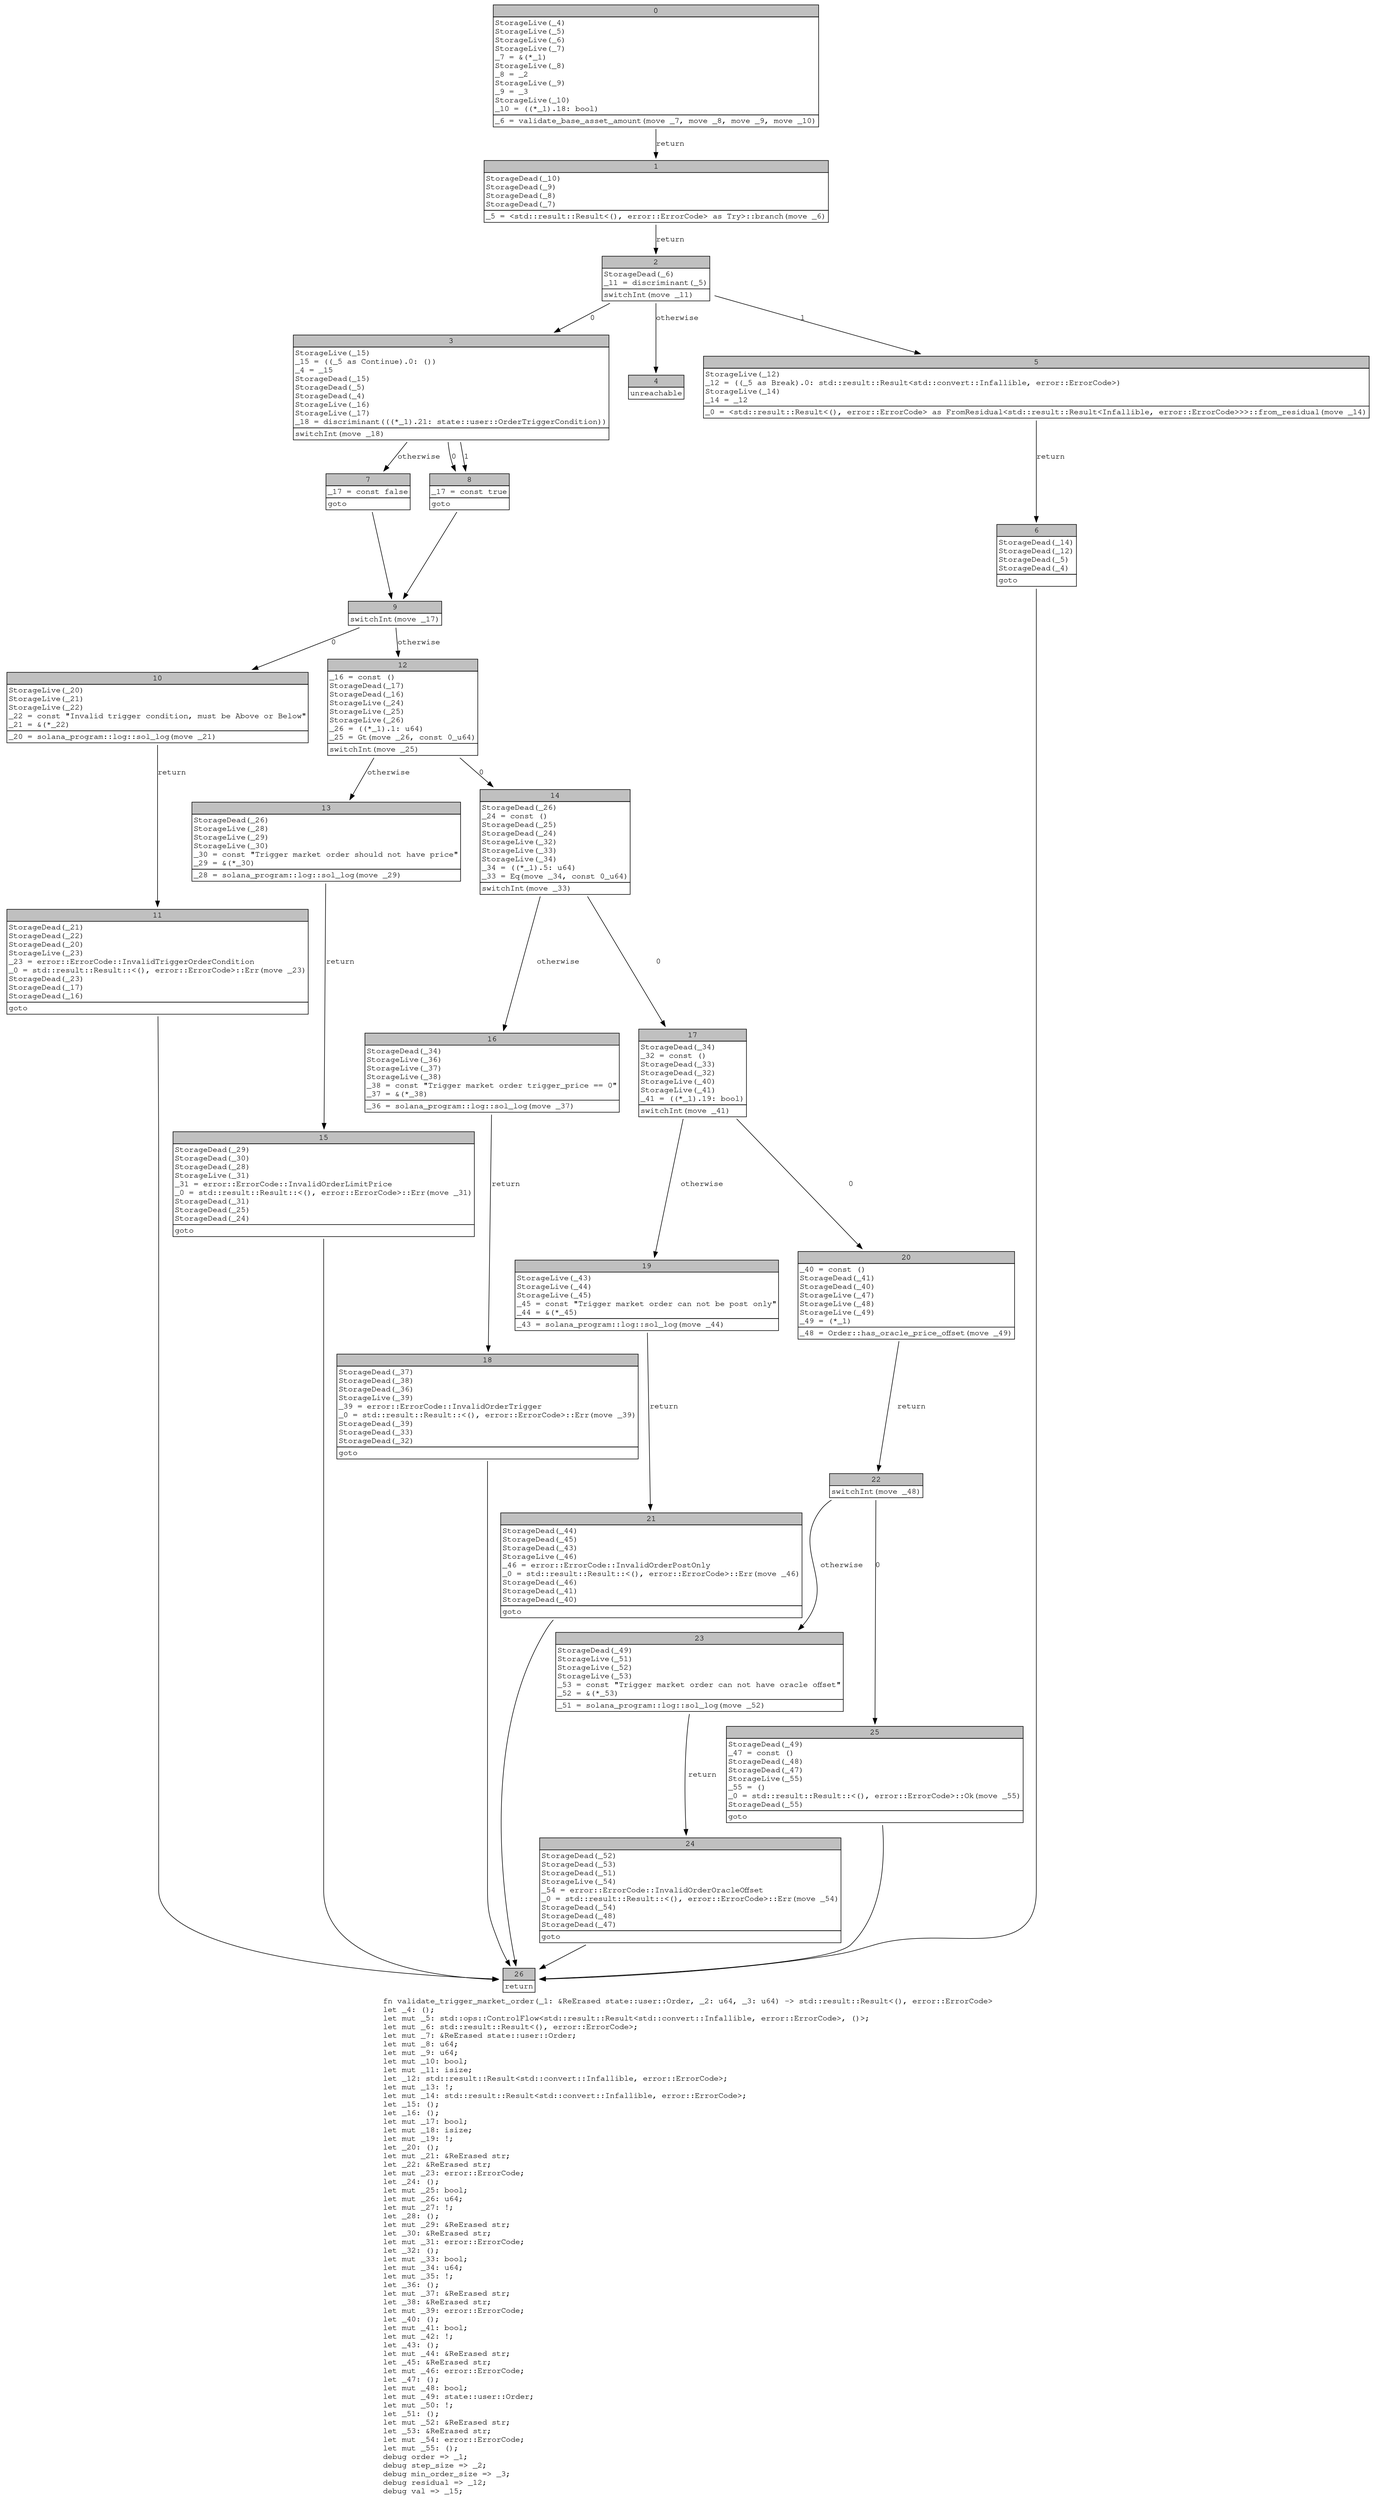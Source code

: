 digraph Mir_0_4563 {
    graph [fontname="Courier, monospace"];
    node [fontname="Courier, monospace"];
    edge [fontname="Courier, monospace"];
    label=<fn validate_trigger_market_order(_1: &amp;ReErased state::user::Order, _2: u64, _3: u64) -&gt; std::result::Result&lt;(), error::ErrorCode&gt;<br align="left"/>let _4: ();<br align="left"/>let mut _5: std::ops::ControlFlow&lt;std::result::Result&lt;std::convert::Infallible, error::ErrorCode&gt;, ()&gt;;<br align="left"/>let mut _6: std::result::Result&lt;(), error::ErrorCode&gt;;<br align="left"/>let mut _7: &amp;ReErased state::user::Order;<br align="left"/>let mut _8: u64;<br align="left"/>let mut _9: u64;<br align="left"/>let mut _10: bool;<br align="left"/>let mut _11: isize;<br align="left"/>let _12: std::result::Result&lt;std::convert::Infallible, error::ErrorCode&gt;;<br align="left"/>let mut _13: !;<br align="left"/>let mut _14: std::result::Result&lt;std::convert::Infallible, error::ErrorCode&gt;;<br align="left"/>let _15: ();<br align="left"/>let _16: ();<br align="left"/>let mut _17: bool;<br align="left"/>let mut _18: isize;<br align="left"/>let mut _19: !;<br align="left"/>let _20: ();<br align="left"/>let mut _21: &amp;ReErased str;<br align="left"/>let _22: &amp;ReErased str;<br align="left"/>let mut _23: error::ErrorCode;<br align="left"/>let _24: ();<br align="left"/>let mut _25: bool;<br align="left"/>let mut _26: u64;<br align="left"/>let mut _27: !;<br align="left"/>let _28: ();<br align="left"/>let mut _29: &amp;ReErased str;<br align="left"/>let _30: &amp;ReErased str;<br align="left"/>let mut _31: error::ErrorCode;<br align="left"/>let _32: ();<br align="left"/>let mut _33: bool;<br align="left"/>let mut _34: u64;<br align="left"/>let mut _35: !;<br align="left"/>let _36: ();<br align="left"/>let mut _37: &amp;ReErased str;<br align="left"/>let _38: &amp;ReErased str;<br align="left"/>let mut _39: error::ErrorCode;<br align="left"/>let _40: ();<br align="left"/>let mut _41: bool;<br align="left"/>let mut _42: !;<br align="left"/>let _43: ();<br align="left"/>let mut _44: &amp;ReErased str;<br align="left"/>let _45: &amp;ReErased str;<br align="left"/>let mut _46: error::ErrorCode;<br align="left"/>let _47: ();<br align="left"/>let mut _48: bool;<br align="left"/>let mut _49: state::user::Order;<br align="left"/>let mut _50: !;<br align="left"/>let _51: ();<br align="left"/>let mut _52: &amp;ReErased str;<br align="left"/>let _53: &amp;ReErased str;<br align="left"/>let mut _54: error::ErrorCode;<br align="left"/>let mut _55: ();<br align="left"/>debug order =&gt; _1;<br align="left"/>debug step_size =&gt; _2;<br align="left"/>debug min_order_size =&gt; _3;<br align="left"/>debug residual =&gt; _12;<br align="left"/>debug val =&gt; _15;<br align="left"/>>;
    bb0__0_4563 [shape="none", label=<<table border="0" cellborder="1" cellspacing="0"><tr><td bgcolor="gray" align="center" colspan="1">0</td></tr><tr><td align="left" balign="left">StorageLive(_4)<br/>StorageLive(_5)<br/>StorageLive(_6)<br/>StorageLive(_7)<br/>_7 = &amp;(*_1)<br/>StorageLive(_8)<br/>_8 = _2<br/>StorageLive(_9)<br/>_9 = _3<br/>StorageLive(_10)<br/>_10 = ((*_1).18: bool)<br/></td></tr><tr><td align="left">_6 = validate_base_asset_amount(move _7, move _8, move _9, move _10)</td></tr></table>>];
    bb1__0_4563 [shape="none", label=<<table border="0" cellborder="1" cellspacing="0"><tr><td bgcolor="gray" align="center" colspan="1">1</td></tr><tr><td align="left" balign="left">StorageDead(_10)<br/>StorageDead(_9)<br/>StorageDead(_8)<br/>StorageDead(_7)<br/></td></tr><tr><td align="left">_5 = &lt;std::result::Result&lt;(), error::ErrorCode&gt; as Try&gt;::branch(move _6)</td></tr></table>>];
    bb2__0_4563 [shape="none", label=<<table border="0" cellborder="1" cellspacing="0"><tr><td bgcolor="gray" align="center" colspan="1">2</td></tr><tr><td align="left" balign="left">StorageDead(_6)<br/>_11 = discriminant(_5)<br/></td></tr><tr><td align="left">switchInt(move _11)</td></tr></table>>];
    bb3__0_4563 [shape="none", label=<<table border="0" cellborder="1" cellspacing="0"><tr><td bgcolor="gray" align="center" colspan="1">3</td></tr><tr><td align="left" balign="left">StorageLive(_15)<br/>_15 = ((_5 as Continue).0: ())<br/>_4 = _15<br/>StorageDead(_15)<br/>StorageDead(_5)<br/>StorageDead(_4)<br/>StorageLive(_16)<br/>StorageLive(_17)<br/>_18 = discriminant(((*_1).21: state::user::OrderTriggerCondition))<br/></td></tr><tr><td align="left">switchInt(move _18)</td></tr></table>>];
    bb4__0_4563 [shape="none", label=<<table border="0" cellborder="1" cellspacing="0"><tr><td bgcolor="gray" align="center" colspan="1">4</td></tr><tr><td align="left">unreachable</td></tr></table>>];
    bb5__0_4563 [shape="none", label=<<table border="0" cellborder="1" cellspacing="0"><tr><td bgcolor="gray" align="center" colspan="1">5</td></tr><tr><td align="left" balign="left">StorageLive(_12)<br/>_12 = ((_5 as Break).0: std::result::Result&lt;std::convert::Infallible, error::ErrorCode&gt;)<br/>StorageLive(_14)<br/>_14 = _12<br/></td></tr><tr><td align="left">_0 = &lt;std::result::Result&lt;(), error::ErrorCode&gt; as FromResidual&lt;std::result::Result&lt;Infallible, error::ErrorCode&gt;&gt;&gt;::from_residual(move _14)</td></tr></table>>];
    bb6__0_4563 [shape="none", label=<<table border="0" cellborder="1" cellspacing="0"><tr><td bgcolor="gray" align="center" colspan="1">6</td></tr><tr><td align="left" balign="left">StorageDead(_14)<br/>StorageDead(_12)<br/>StorageDead(_5)<br/>StorageDead(_4)<br/></td></tr><tr><td align="left">goto</td></tr></table>>];
    bb7__0_4563 [shape="none", label=<<table border="0" cellborder="1" cellspacing="0"><tr><td bgcolor="gray" align="center" colspan="1">7</td></tr><tr><td align="left" balign="left">_17 = const false<br/></td></tr><tr><td align="left">goto</td></tr></table>>];
    bb8__0_4563 [shape="none", label=<<table border="0" cellborder="1" cellspacing="0"><tr><td bgcolor="gray" align="center" colspan="1">8</td></tr><tr><td align="left" balign="left">_17 = const true<br/></td></tr><tr><td align="left">goto</td></tr></table>>];
    bb9__0_4563 [shape="none", label=<<table border="0" cellborder="1" cellspacing="0"><tr><td bgcolor="gray" align="center" colspan="1">9</td></tr><tr><td align="left">switchInt(move _17)</td></tr></table>>];
    bb10__0_4563 [shape="none", label=<<table border="0" cellborder="1" cellspacing="0"><tr><td bgcolor="gray" align="center" colspan="1">10</td></tr><tr><td align="left" balign="left">StorageLive(_20)<br/>StorageLive(_21)<br/>StorageLive(_22)<br/>_22 = const &quot;Invalid trigger condition, must be Above or Below&quot;<br/>_21 = &amp;(*_22)<br/></td></tr><tr><td align="left">_20 = solana_program::log::sol_log(move _21)</td></tr></table>>];
    bb11__0_4563 [shape="none", label=<<table border="0" cellborder="1" cellspacing="0"><tr><td bgcolor="gray" align="center" colspan="1">11</td></tr><tr><td align="left" balign="left">StorageDead(_21)<br/>StorageDead(_22)<br/>StorageDead(_20)<br/>StorageLive(_23)<br/>_23 = error::ErrorCode::InvalidTriggerOrderCondition<br/>_0 = std::result::Result::&lt;(), error::ErrorCode&gt;::Err(move _23)<br/>StorageDead(_23)<br/>StorageDead(_17)<br/>StorageDead(_16)<br/></td></tr><tr><td align="left">goto</td></tr></table>>];
    bb12__0_4563 [shape="none", label=<<table border="0" cellborder="1" cellspacing="0"><tr><td bgcolor="gray" align="center" colspan="1">12</td></tr><tr><td align="left" balign="left">_16 = const ()<br/>StorageDead(_17)<br/>StorageDead(_16)<br/>StorageLive(_24)<br/>StorageLive(_25)<br/>StorageLive(_26)<br/>_26 = ((*_1).1: u64)<br/>_25 = Gt(move _26, const 0_u64)<br/></td></tr><tr><td align="left">switchInt(move _25)</td></tr></table>>];
    bb13__0_4563 [shape="none", label=<<table border="0" cellborder="1" cellspacing="0"><tr><td bgcolor="gray" align="center" colspan="1">13</td></tr><tr><td align="left" balign="left">StorageDead(_26)<br/>StorageLive(_28)<br/>StorageLive(_29)<br/>StorageLive(_30)<br/>_30 = const &quot;Trigger market order should not have price&quot;<br/>_29 = &amp;(*_30)<br/></td></tr><tr><td align="left">_28 = solana_program::log::sol_log(move _29)</td></tr></table>>];
    bb14__0_4563 [shape="none", label=<<table border="0" cellborder="1" cellspacing="0"><tr><td bgcolor="gray" align="center" colspan="1">14</td></tr><tr><td align="left" balign="left">StorageDead(_26)<br/>_24 = const ()<br/>StorageDead(_25)<br/>StorageDead(_24)<br/>StorageLive(_32)<br/>StorageLive(_33)<br/>StorageLive(_34)<br/>_34 = ((*_1).5: u64)<br/>_33 = Eq(move _34, const 0_u64)<br/></td></tr><tr><td align="left">switchInt(move _33)</td></tr></table>>];
    bb15__0_4563 [shape="none", label=<<table border="0" cellborder="1" cellspacing="0"><tr><td bgcolor="gray" align="center" colspan="1">15</td></tr><tr><td align="left" balign="left">StorageDead(_29)<br/>StorageDead(_30)<br/>StorageDead(_28)<br/>StorageLive(_31)<br/>_31 = error::ErrorCode::InvalidOrderLimitPrice<br/>_0 = std::result::Result::&lt;(), error::ErrorCode&gt;::Err(move _31)<br/>StorageDead(_31)<br/>StorageDead(_25)<br/>StorageDead(_24)<br/></td></tr><tr><td align="left">goto</td></tr></table>>];
    bb16__0_4563 [shape="none", label=<<table border="0" cellborder="1" cellspacing="0"><tr><td bgcolor="gray" align="center" colspan="1">16</td></tr><tr><td align="left" balign="left">StorageDead(_34)<br/>StorageLive(_36)<br/>StorageLive(_37)<br/>StorageLive(_38)<br/>_38 = const &quot;Trigger market order trigger_price == 0&quot;<br/>_37 = &amp;(*_38)<br/></td></tr><tr><td align="left">_36 = solana_program::log::sol_log(move _37)</td></tr></table>>];
    bb17__0_4563 [shape="none", label=<<table border="0" cellborder="1" cellspacing="0"><tr><td bgcolor="gray" align="center" colspan="1">17</td></tr><tr><td align="left" balign="left">StorageDead(_34)<br/>_32 = const ()<br/>StorageDead(_33)<br/>StorageDead(_32)<br/>StorageLive(_40)<br/>StorageLive(_41)<br/>_41 = ((*_1).19: bool)<br/></td></tr><tr><td align="left">switchInt(move _41)</td></tr></table>>];
    bb18__0_4563 [shape="none", label=<<table border="0" cellborder="1" cellspacing="0"><tr><td bgcolor="gray" align="center" colspan="1">18</td></tr><tr><td align="left" balign="left">StorageDead(_37)<br/>StorageDead(_38)<br/>StorageDead(_36)<br/>StorageLive(_39)<br/>_39 = error::ErrorCode::InvalidOrderTrigger<br/>_0 = std::result::Result::&lt;(), error::ErrorCode&gt;::Err(move _39)<br/>StorageDead(_39)<br/>StorageDead(_33)<br/>StorageDead(_32)<br/></td></tr><tr><td align="left">goto</td></tr></table>>];
    bb19__0_4563 [shape="none", label=<<table border="0" cellborder="1" cellspacing="0"><tr><td bgcolor="gray" align="center" colspan="1">19</td></tr><tr><td align="left" balign="left">StorageLive(_43)<br/>StorageLive(_44)<br/>StorageLive(_45)<br/>_45 = const &quot;Trigger market order can not be post only&quot;<br/>_44 = &amp;(*_45)<br/></td></tr><tr><td align="left">_43 = solana_program::log::sol_log(move _44)</td></tr></table>>];
    bb20__0_4563 [shape="none", label=<<table border="0" cellborder="1" cellspacing="0"><tr><td bgcolor="gray" align="center" colspan="1">20</td></tr><tr><td align="left" balign="left">_40 = const ()<br/>StorageDead(_41)<br/>StorageDead(_40)<br/>StorageLive(_47)<br/>StorageLive(_48)<br/>StorageLive(_49)<br/>_49 = (*_1)<br/></td></tr><tr><td align="left">_48 = Order::has_oracle_price_offset(move _49)</td></tr></table>>];
    bb21__0_4563 [shape="none", label=<<table border="0" cellborder="1" cellspacing="0"><tr><td bgcolor="gray" align="center" colspan="1">21</td></tr><tr><td align="left" balign="left">StorageDead(_44)<br/>StorageDead(_45)<br/>StorageDead(_43)<br/>StorageLive(_46)<br/>_46 = error::ErrorCode::InvalidOrderPostOnly<br/>_0 = std::result::Result::&lt;(), error::ErrorCode&gt;::Err(move _46)<br/>StorageDead(_46)<br/>StorageDead(_41)<br/>StorageDead(_40)<br/></td></tr><tr><td align="left">goto</td></tr></table>>];
    bb22__0_4563 [shape="none", label=<<table border="0" cellborder="1" cellspacing="0"><tr><td bgcolor="gray" align="center" colspan="1">22</td></tr><tr><td align="left">switchInt(move _48)</td></tr></table>>];
    bb23__0_4563 [shape="none", label=<<table border="0" cellborder="1" cellspacing="0"><tr><td bgcolor="gray" align="center" colspan="1">23</td></tr><tr><td align="left" balign="left">StorageDead(_49)<br/>StorageLive(_51)<br/>StorageLive(_52)<br/>StorageLive(_53)<br/>_53 = const &quot;Trigger market order can not have oracle offset&quot;<br/>_52 = &amp;(*_53)<br/></td></tr><tr><td align="left">_51 = solana_program::log::sol_log(move _52)</td></tr></table>>];
    bb24__0_4563 [shape="none", label=<<table border="0" cellborder="1" cellspacing="0"><tr><td bgcolor="gray" align="center" colspan="1">24</td></tr><tr><td align="left" balign="left">StorageDead(_52)<br/>StorageDead(_53)<br/>StorageDead(_51)<br/>StorageLive(_54)<br/>_54 = error::ErrorCode::InvalidOrderOracleOffset<br/>_0 = std::result::Result::&lt;(), error::ErrorCode&gt;::Err(move _54)<br/>StorageDead(_54)<br/>StorageDead(_48)<br/>StorageDead(_47)<br/></td></tr><tr><td align="left">goto</td></tr></table>>];
    bb25__0_4563 [shape="none", label=<<table border="0" cellborder="1" cellspacing="0"><tr><td bgcolor="gray" align="center" colspan="1">25</td></tr><tr><td align="left" balign="left">StorageDead(_49)<br/>_47 = const ()<br/>StorageDead(_48)<br/>StorageDead(_47)<br/>StorageLive(_55)<br/>_55 = ()<br/>_0 = std::result::Result::&lt;(), error::ErrorCode&gt;::Ok(move _55)<br/>StorageDead(_55)<br/></td></tr><tr><td align="left">goto</td></tr></table>>];
    bb26__0_4563 [shape="none", label=<<table border="0" cellborder="1" cellspacing="0"><tr><td bgcolor="gray" align="center" colspan="1">26</td></tr><tr><td align="left">return</td></tr></table>>];
    bb0__0_4563 -> bb1__0_4563 [label="return"];
    bb1__0_4563 -> bb2__0_4563 [label="return"];
    bb2__0_4563 -> bb3__0_4563 [label="0"];
    bb2__0_4563 -> bb5__0_4563 [label="1"];
    bb2__0_4563 -> bb4__0_4563 [label="otherwise"];
    bb3__0_4563 -> bb8__0_4563 [label="0"];
    bb3__0_4563 -> bb8__0_4563 [label="1"];
    bb3__0_4563 -> bb7__0_4563 [label="otherwise"];
    bb5__0_4563 -> bb6__0_4563 [label="return"];
    bb6__0_4563 -> bb26__0_4563 [label=""];
    bb7__0_4563 -> bb9__0_4563 [label=""];
    bb8__0_4563 -> bb9__0_4563 [label=""];
    bb9__0_4563 -> bb10__0_4563 [label="0"];
    bb9__0_4563 -> bb12__0_4563 [label="otherwise"];
    bb10__0_4563 -> bb11__0_4563 [label="return"];
    bb11__0_4563 -> bb26__0_4563 [label=""];
    bb12__0_4563 -> bb14__0_4563 [label="0"];
    bb12__0_4563 -> bb13__0_4563 [label="otherwise"];
    bb13__0_4563 -> bb15__0_4563 [label="return"];
    bb14__0_4563 -> bb17__0_4563 [label="0"];
    bb14__0_4563 -> bb16__0_4563 [label="otherwise"];
    bb15__0_4563 -> bb26__0_4563 [label=""];
    bb16__0_4563 -> bb18__0_4563 [label="return"];
    bb17__0_4563 -> bb20__0_4563 [label="0"];
    bb17__0_4563 -> bb19__0_4563 [label="otherwise"];
    bb18__0_4563 -> bb26__0_4563 [label=""];
    bb19__0_4563 -> bb21__0_4563 [label="return"];
    bb20__0_4563 -> bb22__0_4563 [label="return"];
    bb21__0_4563 -> bb26__0_4563 [label=""];
    bb22__0_4563 -> bb25__0_4563 [label="0"];
    bb22__0_4563 -> bb23__0_4563 [label="otherwise"];
    bb23__0_4563 -> bb24__0_4563 [label="return"];
    bb24__0_4563 -> bb26__0_4563 [label=""];
    bb25__0_4563 -> bb26__0_4563 [label=""];
}
